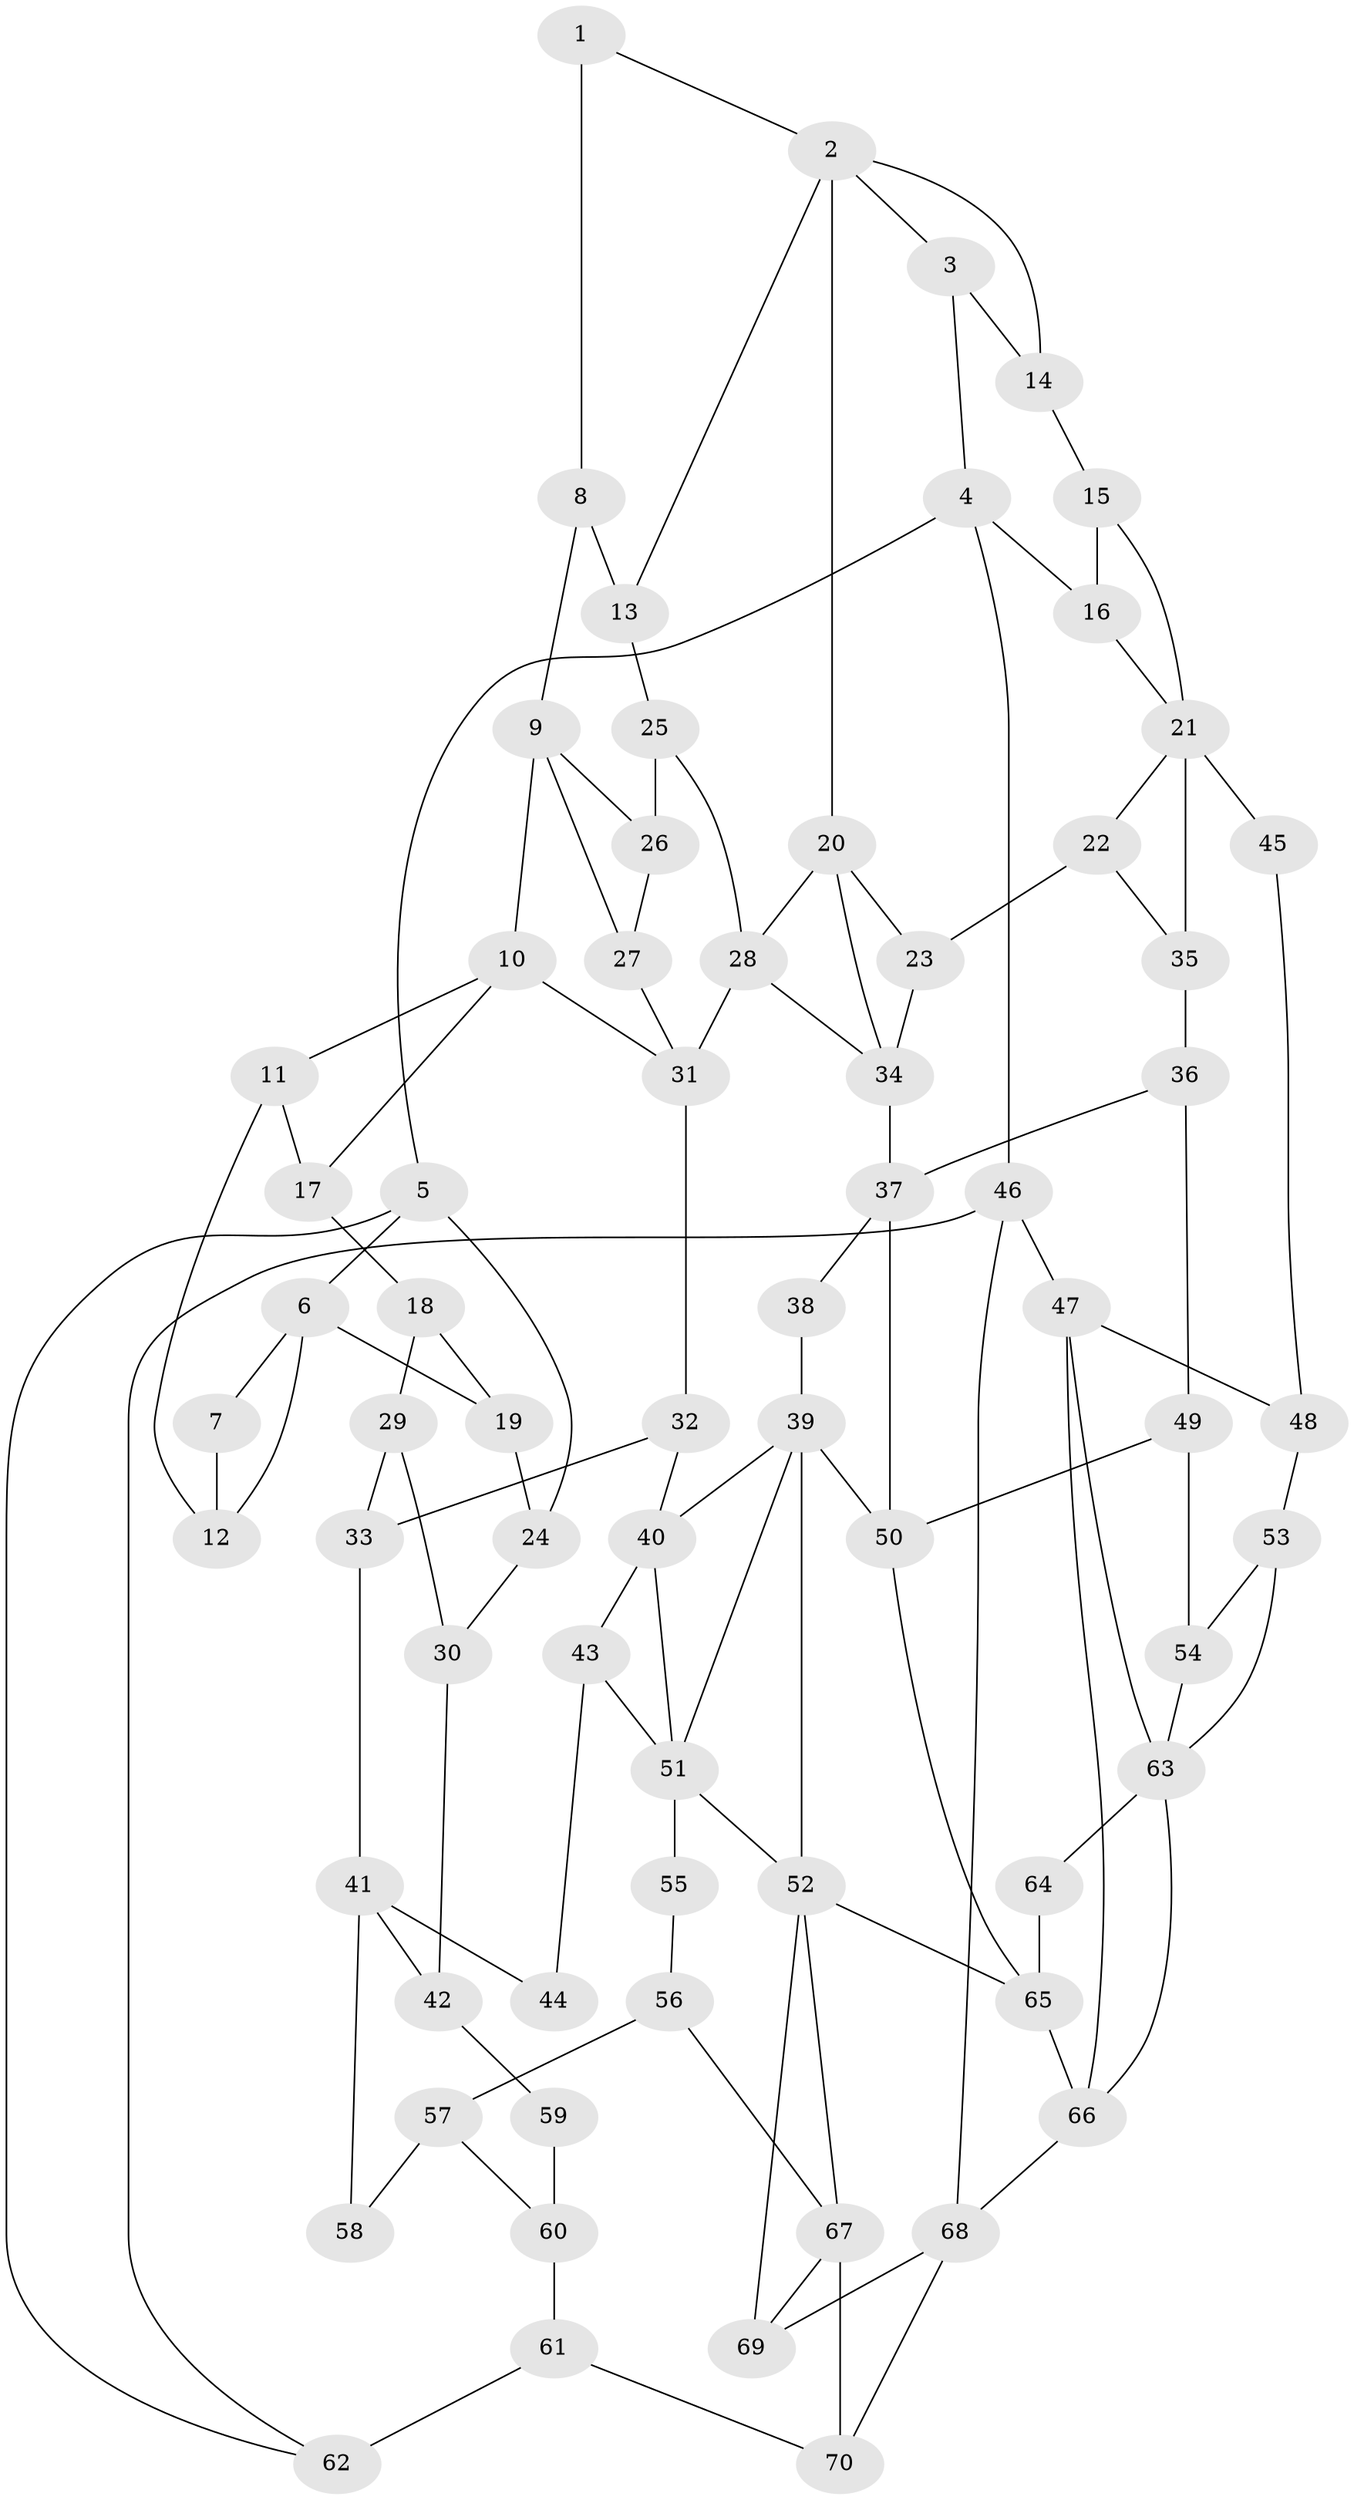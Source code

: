 // original degree distribution, {3: 0.02142857142857143, 4: 0.20714285714285716, 6: 0.20714285714285716, 5: 0.5642857142857143}
// Generated by graph-tools (version 1.1) at 2025/38/03/09/25 02:38:54]
// undirected, 70 vertices, 116 edges
graph export_dot {
graph [start="1"]
  node [color=gray90,style=filled];
  1;
  2;
  3;
  4;
  5;
  6;
  7;
  8;
  9;
  10;
  11;
  12;
  13;
  14;
  15;
  16;
  17;
  18;
  19;
  20;
  21;
  22;
  23;
  24;
  25;
  26;
  27;
  28;
  29;
  30;
  31;
  32;
  33;
  34;
  35;
  36;
  37;
  38;
  39;
  40;
  41;
  42;
  43;
  44;
  45;
  46;
  47;
  48;
  49;
  50;
  51;
  52;
  53;
  54;
  55;
  56;
  57;
  58;
  59;
  60;
  61;
  62;
  63;
  64;
  65;
  66;
  67;
  68;
  69;
  70;
  1 -- 2 [weight=1.0];
  1 -- 8 [weight=2.0];
  2 -- 3 [weight=1.0];
  2 -- 13 [weight=1.0];
  2 -- 14 [weight=1.0];
  2 -- 20 [weight=2.0];
  3 -- 4 [weight=1.0];
  3 -- 14 [weight=1.0];
  4 -- 5 [weight=1.0];
  4 -- 16 [weight=1.0];
  4 -- 46 [weight=1.0];
  5 -- 6 [weight=1.0];
  5 -- 24 [weight=1.0];
  5 -- 62 [weight=1.0];
  6 -- 7 [weight=1.0];
  6 -- 12 [weight=1.0];
  6 -- 19 [weight=1.0];
  7 -- 12 [weight=1.0];
  8 -- 9 [weight=2.0];
  8 -- 13 [weight=1.0];
  9 -- 10 [weight=2.0];
  9 -- 26 [weight=1.0];
  9 -- 27 [weight=1.0];
  10 -- 11 [weight=1.0];
  10 -- 17 [weight=1.0];
  10 -- 31 [weight=1.0];
  11 -- 12 [weight=1.0];
  11 -- 17 [weight=1.0];
  13 -- 25 [weight=1.0];
  14 -- 15 [weight=1.0];
  15 -- 16 [weight=1.0];
  15 -- 21 [weight=1.0];
  16 -- 21 [weight=1.0];
  17 -- 18 [weight=1.0];
  18 -- 19 [weight=1.0];
  18 -- 29 [weight=1.0];
  19 -- 24 [weight=1.0];
  20 -- 23 [weight=1.0];
  20 -- 28 [weight=1.0];
  20 -- 34 [weight=1.0];
  21 -- 22 [weight=1.0];
  21 -- 35 [weight=1.0];
  21 -- 45 [weight=2.0];
  22 -- 23 [weight=1.0];
  22 -- 35 [weight=1.0];
  23 -- 34 [weight=2.0];
  24 -- 30 [weight=1.0];
  25 -- 26 [weight=1.0];
  25 -- 28 [weight=1.0];
  26 -- 27 [weight=1.0];
  27 -- 31 [weight=1.0];
  28 -- 31 [weight=2.0];
  28 -- 34 [weight=1.0];
  29 -- 30 [weight=1.0];
  29 -- 33 [weight=1.0];
  30 -- 42 [weight=1.0];
  31 -- 32 [weight=2.0];
  32 -- 33 [weight=1.0];
  32 -- 40 [weight=2.0];
  33 -- 41 [weight=1.0];
  34 -- 37 [weight=2.0];
  35 -- 36 [weight=1.0];
  36 -- 37 [weight=1.0];
  36 -- 49 [weight=1.0];
  37 -- 38 [weight=1.0];
  37 -- 50 [weight=1.0];
  38 -- 39 [weight=2.0];
  39 -- 40 [weight=1.0];
  39 -- 50 [weight=1.0];
  39 -- 51 [weight=1.0];
  39 -- 52 [weight=1.0];
  40 -- 43 [weight=1.0];
  40 -- 51 [weight=1.0];
  41 -- 42 [weight=1.0];
  41 -- 44 [weight=2.0];
  41 -- 58 [weight=2.0];
  42 -- 59 [weight=1.0];
  43 -- 44 [weight=1.0];
  43 -- 51 [weight=1.0];
  45 -- 48 [weight=1.0];
  46 -- 47 [weight=2.0];
  46 -- 62 [weight=1.0];
  46 -- 68 [weight=1.0];
  47 -- 48 [weight=1.0];
  47 -- 63 [weight=1.0];
  47 -- 66 [weight=1.0];
  48 -- 53 [weight=1.0];
  49 -- 50 [weight=2.0];
  49 -- 54 [weight=1.0];
  50 -- 65 [weight=2.0];
  51 -- 52 [weight=1.0];
  51 -- 55 [weight=2.0];
  52 -- 65 [weight=1.0];
  52 -- 67 [weight=1.0];
  52 -- 69 [weight=1.0];
  53 -- 54 [weight=1.0];
  53 -- 63 [weight=1.0];
  54 -- 63 [weight=1.0];
  55 -- 56 [weight=1.0];
  56 -- 57 [weight=1.0];
  56 -- 67 [weight=1.0];
  57 -- 58 [weight=1.0];
  57 -- 60 [weight=1.0];
  59 -- 60 [weight=2.0];
  60 -- 61 [weight=2.0];
  61 -- 62 [weight=2.0];
  61 -- 70 [weight=2.0];
  63 -- 64 [weight=2.0];
  63 -- 66 [weight=1.0];
  64 -- 65 [weight=1.0];
  65 -- 66 [weight=1.0];
  66 -- 68 [weight=1.0];
  67 -- 69 [weight=2.0];
  67 -- 70 [weight=2.0];
  68 -- 69 [weight=1.0];
  68 -- 70 [weight=1.0];
}
